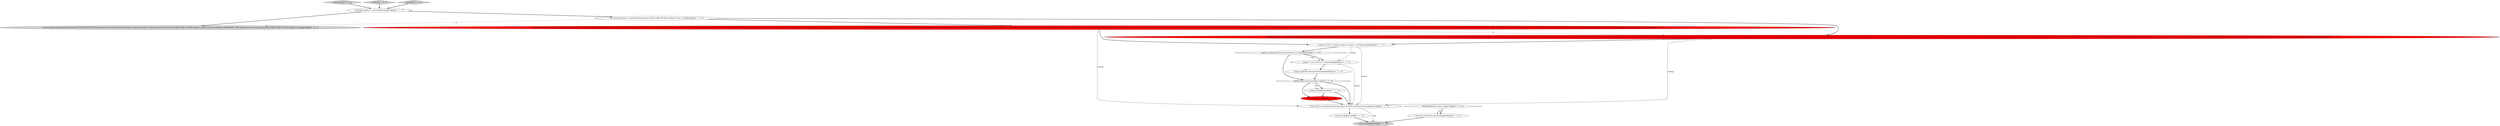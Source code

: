 digraph {
19 [style = filled, label = "baseSettings['0', '0', '1']", fillcolor = lightgray, shape = diamond image = "AAA0AAABBB3BBB"];
0 [style = filled, label = "Collection<Class<? extends Plugin>> plugins = getPlugins()@@@6@@@['1', '1', '0']", fillcolor = white, shape = ellipse image = "AAA0AAABBB1BBB"];
7 [style = filled, label = "return node@@@22@@@['1', '1', '0']", fillcolor = lightgray, shape = ellipse image = "AAA0AAABBB1BBB"];
10 [style = filled, label = "NodeValidationException e@@@19@@@['1', '1', '0']", fillcolor = white, shape = diamond image = "AAA0AAABBB1BBB"];
12 [style = filled, label = "plugins.add(getTestTransportPlugin())@@@9@@@['1', '1', '0']", fillcolor = white, shape = ellipse image = "AAA0AAABBB1BBB"];
4 [style = filled, label = "node.start()@@@17@@@['1', '1', '0']", fillcolor = white, shape = ellipse image = "AAA0AAABBB1BBB"];
14 [style = filled, label = "Node node = new MockNode(settings,plugins,forbidPrivateIndexSettings())@@@15@@@['1', '1', '0']", fillcolor = white, shape = ellipse image = "AAA0AAABBB1BBB"];
6 [style = filled, label = "addMockHttpTransport()@@@11@@@['1', '1', '0']", fillcolor = white, shape = diamond image = "AAA0AAABBB1BBB"];
8 [style = filled, label = "newNode['1', '0', '0']", fillcolor = lightgray, shape = diamond image = "AAA0AAABBB1BBB"];
13 [style = filled, label = "Settings settings = Settings.builder().put(ClusterName.CLUSTER_NAME_SETTING.getKey(),InternalTestCluster.clusterName(\"single-node-cluster\",random().nextLong())).put(Environment.PATH_HOME_SETTING.getKey(),tempDir).put(Environment.PATH_REPO_SETTING.getKey(),tempDir.resolve(\"repo\")).put(Environment.PATH_SHARED_DATA_SETTING.getKey(),createTempDir().getParent()).put(Node.NODE_NAME_SETTING.getKey(),nodeName).put(ScriptService.SCRIPT_MAX_COMPILATIONS_RATE.getKey(),\"1000/1m\").put(EsExecutors.NODE_PROCESSORS_SETTING.getKey(),1).put(\"transport.type\",getTestTransportType()).put(TransportSettings.PORT.getKey(),ESTestCase.getPortRange()).put(Node.NODE_DATA_SETTING.getKey(),true).put(NodeEnvironment.NODE_ID_SEED_SETTING.getKey(),random().nextLong()).put(DiskThresholdSettings.CLUSTER_ROUTING_ALLOCATION_LOW_DISK_WATERMARK_SETTING.getKey(),\"1b\").put(DiskThresholdSettings.CLUSTER_ROUTING_ALLOCATION_HIGH_DISK_WATERMARK_SETTING.getKey(),\"1b\").put(DiskThresholdSettings.CLUSTER_ROUTING_ALLOCATION_DISK_FLOOD_STAGE_WATERMARK_SETTING.getKey(),\"1b\").put(HierarchyCircuitBreakerService.USE_REAL_MEMORY_USAGE_SETTING.getKey(),false).putList(DISCOVERY_SEED_HOSTS_SETTING.getKey()).putList(INITIAL_MASTER_NODES_SETTING.getKey(),nodeName).put(nodeSettings()).build()@@@5@@@['1', '0', '0']", fillcolor = red, shape = ellipse image = "AAA1AAABBB1BBB"];
11 [style = filled, label = "plugins.contains(getTestTransportPlugin()) == false@@@7@@@['1', '1', '0']", fillcolor = white, shape = diamond image = "AAA0AAABBB1BBB"];
3 [style = filled, label = "plugins.add()@@@12@@@['1', '1', '0']", fillcolor = white, shape = ellipse image = "AAA0AAABBB1BBB"];
15 [style = filled, label = "plugins.add()@@@14@@@['0', '1', '0']", fillcolor = red, shape = ellipse image = "AAA1AAABBB2BBB"];
17 [style = filled, label = "newNode['0', '1', '0']", fillcolor = lightgray, shape = diamond image = "AAA0AAABBB2BBB"];
18 [style = filled, label = "return Settings.builder().put(ClusterName.CLUSTER_NAME_SETTING.getKey(),InternalTestCluster.clusterName(\"single-node-cluster\",randomLong())).put(Environment.PATH_HOME_SETTING.getKey(),tempDir).put(NetworkModule.TRANSPORT_TYPE_KEY,getTestTransportType()).put(Node.NODE_DATA_SETTING.getKey(),true)@@@4@@@['0', '0', '1']", fillcolor = lightgray, shape = ellipse image = "AAA0AAABBB3BBB"];
9 [style = filled, label = "final Path tempDir = createTempDir()@@@3@@@['1', '1', '1']", fillcolor = white, shape = ellipse image = "AAA0AAABBB1BBB"];
16 [style = filled, label = "Settings settings = Settings.builder().put(ClusterName.CLUSTER_NAME_SETTING.getKey(),InternalTestCluster.clusterName(\"single-node-cluster\",random().nextLong())).put(Environment.PATH_HOME_SETTING.getKey(),tempDir).put(Environment.PATH_REPO_SETTING.getKey(),tempDir.resolve(\"repo\")).put(Environment.PATH_SHARED_DATA_SETTING.getKey(),createTempDir().getParent()).put(Node.NODE_NAME_SETTING.getKey(),nodeName).put(EsExecutors.NODE_PROCESSORS_SETTING.getKey(),1).put(\"transport.type\",getTestTransportType()).put(TransportSettings.PORT.getKey(),ESTestCase.getPortRange()).put(Node.NODE_DATA_SETTING.getKey(),true).put(NodeEnvironment.NODE_ID_SEED_SETTING.getKey(),random().nextLong()).put(DiskThresholdSettings.CLUSTER_ROUTING_ALLOCATION_LOW_DISK_WATERMARK_SETTING.getKey(),\"1b\").put(DiskThresholdSettings.CLUSTER_ROUTING_ALLOCATION_HIGH_DISK_WATERMARK_SETTING.getKey(),\"1b\").put(DiskThresholdSettings.CLUSTER_ROUTING_ALLOCATION_DISK_FLOOD_STAGE_WATERMARK_SETTING.getKey(),\"1b\").put(HierarchyCircuitBreakerService.USE_REAL_MEMORY_USAGE_SETTING.getKey(),false).putList(DISCOVERY_SEED_HOSTS_SETTING.getKey()).putList(INITIAL_MASTER_NODES_SETTING.getKey(),nodeName).put(nodeSettings()).build()@@@5@@@['0', '1', '0']", fillcolor = red, shape = ellipse image = "AAA1AAABBB2BBB"];
2 [style = filled, label = "throw new RuntimeException(e)@@@20@@@['1', '1', '0']", fillcolor = white, shape = ellipse image = "AAA0AAABBB1BBB"];
5 [style = filled, label = "plugins = new ArrayList<>(plugins)@@@8@@@['1', '1', '0']", fillcolor = white, shape = ellipse image = "AAA0AAABBB1BBB"];
1 [style = filled, label = "final String nodeName = nodeSettings().get(Node.NODE_NAME_SETTING.getKey(),\"node_s_0\")@@@4@@@['1', '1', '0']", fillcolor = white, shape = ellipse image = "AAA0AAABBB1BBB"];
6->3 [style = bold, label=""];
16->0 [style = bold, label=""];
15->14 [style = bold, label=""];
16->14 [style = solid, label="settings"];
17->9 [style = bold, label=""];
11->6 [style = bold, label=""];
3->14 [style = bold, label=""];
5->14 [style = solid, label="plugins"];
11->12 [style = dotted, label="true"];
0->11 [style = bold, label=""];
11->5 [style = dotted, label="true"];
3->15 [style = bold, label=""];
0->5 [style = solid, label="plugins"];
1->18 [style = dashed, label="0"];
12->6 [style = bold, label=""];
1->13 [style = bold, label=""];
4->7 [style = bold, label=""];
6->15 [style = bold, label=""];
0->14 [style = solid, label="plugins"];
6->14 [style = bold, label=""];
11->5 [style = bold, label=""];
14->7 [style = solid, label="node"];
9->18 [style = bold, label=""];
5->12 [style = bold, label=""];
19->9 [style = bold, label=""];
10->2 [style = dotted, label="true"];
1->16 [style = bold, label=""];
13->14 [style = solid, label="settings"];
8->9 [style = bold, label=""];
13->16 [style = dashed, label="0"];
10->2 [style = bold, label=""];
2->7 [style = bold, label=""];
9->1 [style = bold, label=""];
6->3 [style = dotted, label="true"];
13->0 [style = bold, label=""];
14->4 [style = bold, label=""];
}
